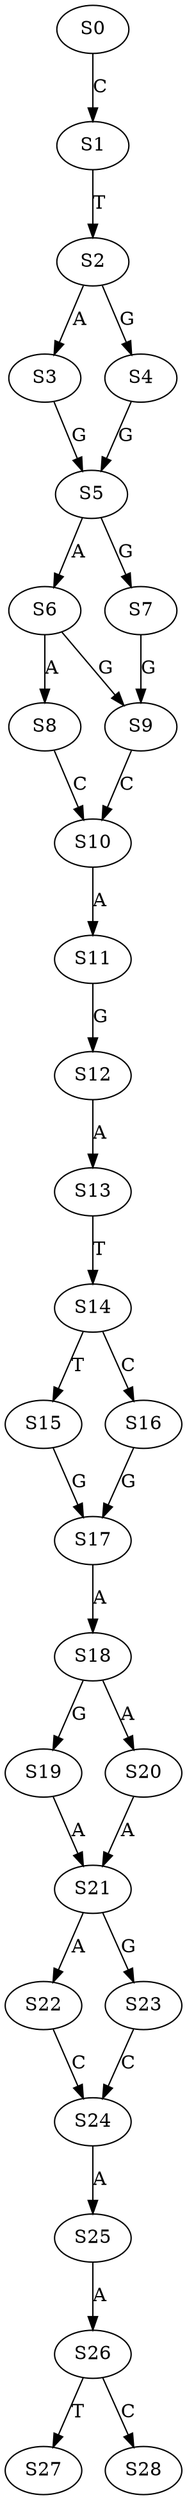 strict digraph  {
	S0 -> S1 [ label = C ];
	S1 -> S2 [ label = T ];
	S2 -> S3 [ label = A ];
	S2 -> S4 [ label = G ];
	S3 -> S5 [ label = G ];
	S4 -> S5 [ label = G ];
	S5 -> S6 [ label = A ];
	S5 -> S7 [ label = G ];
	S6 -> S8 [ label = A ];
	S6 -> S9 [ label = G ];
	S7 -> S9 [ label = G ];
	S8 -> S10 [ label = C ];
	S9 -> S10 [ label = C ];
	S10 -> S11 [ label = A ];
	S11 -> S12 [ label = G ];
	S12 -> S13 [ label = A ];
	S13 -> S14 [ label = T ];
	S14 -> S15 [ label = T ];
	S14 -> S16 [ label = C ];
	S15 -> S17 [ label = G ];
	S16 -> S17 [ label = G ];
	S17 -> S18 [ label = A ];
	S18 -> S19 [ label = G ];
	S18 -> S20 [ label = A ];
	S19 -> S21 [ label = A ];
	S20 -> S21 [ label = A ];
	S21 -> S22 [ label = A ];
	S21 -> S23 [ label = G ];
	S22 -> S24 [ label = C ];
	S23 -> S24 [ label = C ];
	S24 -> S25 [ label = A ];
	S25 -> S26 [ label = A ];
	S26 -> S27 [ label = T ];
	S26 -> S28 [ label = C ];
}

